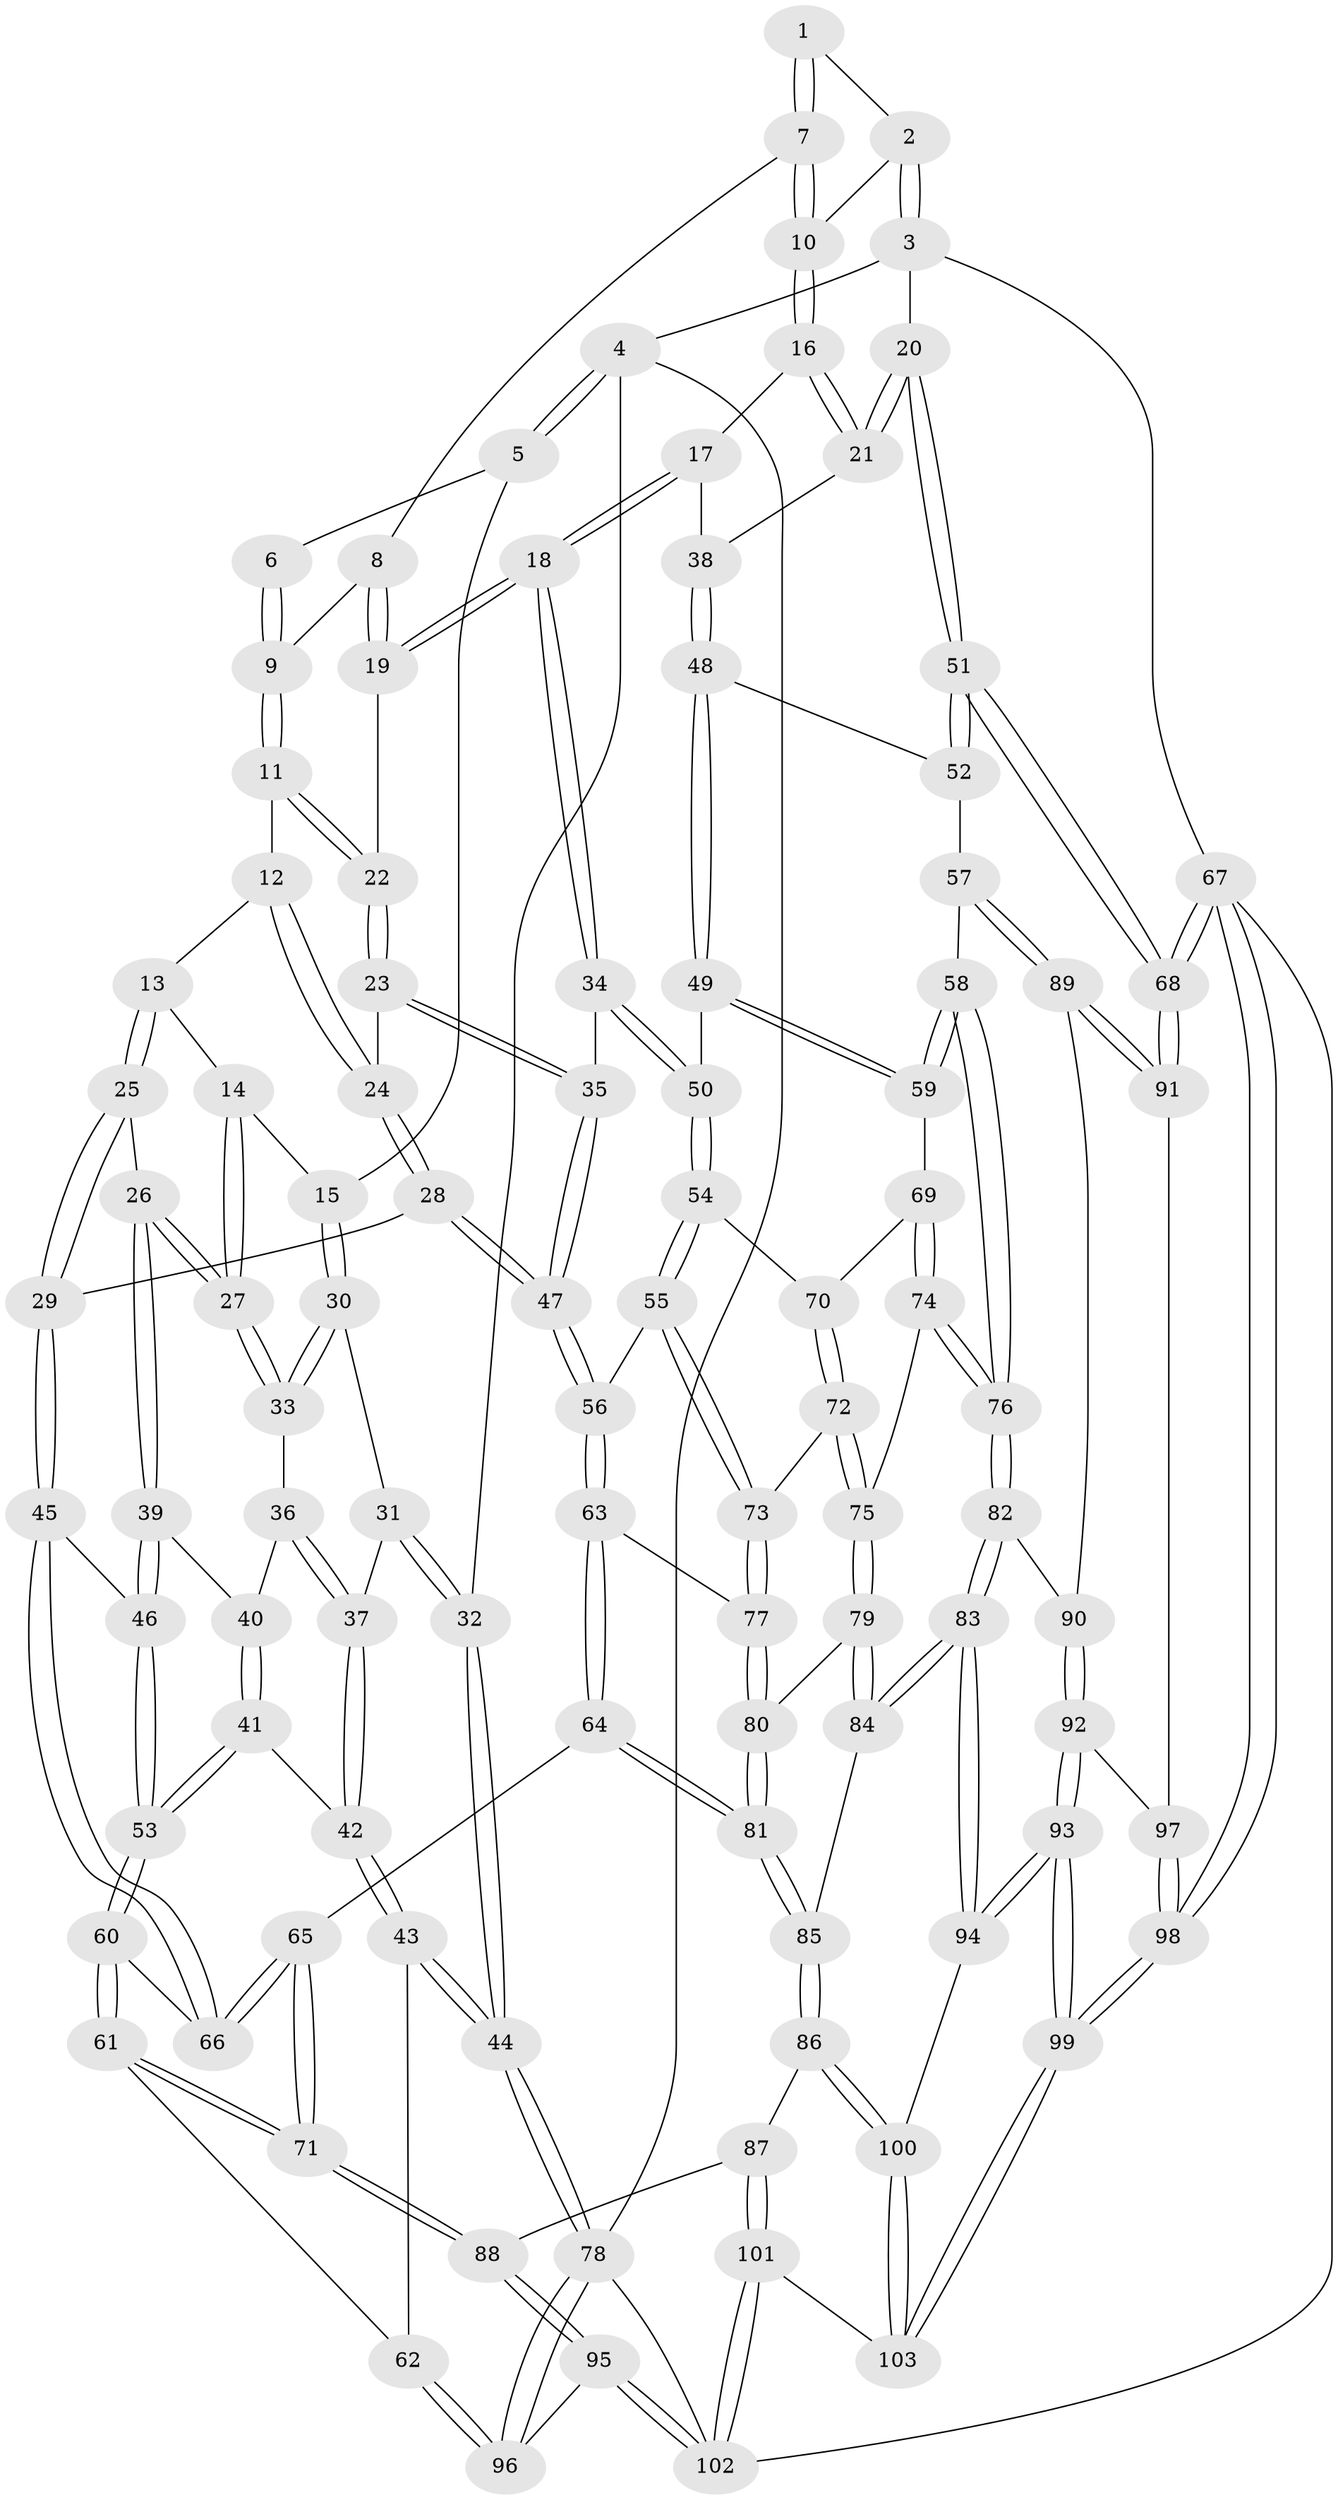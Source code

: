// Generated by graph-tools (version 1.1) at 2025/51/03/09/25 03:51:02]
// undirected, 103 vertices, 254 edges
graph export_dot {
graph [start="1"]
  node [color=gray90,style=filled];
  1 [pos="+0.5599042635586572+0"];
  2 [pos="+1+0"];
  3 [pos="+1+0"];
  4 [pos="+0+0"];
  5 [pos="+0.04987749841483189+0"];
  6 [pos="+0.5391090305828051+0"];
  7 [pos="+0.6340982471952685+0.07036536646050194"];
  8 [pos="+0.6322529779817362+0.07386302351196719"];
  9 [pos="+0.45381128512617624+0.08120912727478229"];
  10 [pos="+0.7697512756681282+0.07642814486678969"];
  11 [pos="+0.4435770487775686+0.0982240719434984"];
  12 [pos="+0.44305749049187354+0.09853433707346773"];
  13 [pos="+0.3945605161489979+0.11236582296295664"];
  14 [pos="+0.20280655379999968+0.023853981720130674"];
  15 [pos="+0.19760913456014811+0.020771524264469467"];
  16 [pos="+0.7905356001749705+0.15554283300031002"];
  17 [pos="+0.7861357379852115+0.1646128951442352"];
  18 [pos="+0.7022643278655017+0.26186339879220255"];
  19 [pos="+0.6234914570650069+0.1149248433931455"];
  20 [pos="+1+0"];
  21 [pos="+1+0.1493579461646744"];
  22 [pos="+0.5487038348203431+0.15991347541434"];
  23 [pos="+0.5477079776386065+0.18198631119918815"];
  24 [pos="+0.49591543901548496+0.27273182386820116"];
  25 [pos="+0.36884846002241684+0.25589503783014383"];
  26 [pos="+0.3417575905738965+0.25671232662683136"];
  27 [pos="+0.33725062472734146+0.2529970724181447"];
  28 [pos="+0.4831112269829991+0.33169812035786583"];
  29 [pos="+0.4501836779745249+0.330699629149474"];
  30 [pos="+0.19364854314679203+0.03932272778376137"];
  31 [pos="+0.02509072043659902+0.19176853583102263"];
  32 [pos="+0+0.10192380357200512"];
  33 [pos="+0.17758357177563594+0.17772501082825382"];
  34 [pos="+0.6957548122267425+0.28864961954316437"];
  35 [pos="+0.6952743770635991+0.2888750638158568"];
  36 [pos="+0.15877538164576416+0.2253887526439613"];
  37 [pos="+0.113412435597858+0.2524711587956837"];
  38 [pos="+0.8987868279978731+0.2890053383435467"];
  39 [pos="+0.25822641660569307+0.3127136175813476"];
  40 [pos="+0.19950860335526363+0.27268405477147867"];
  41 [pos="+0.1673472520859067+0.3716334064777659"];
  42 [pos="+0.05515735918838509+0.34943211110312317"];
  43 [pos="+0+0.49227009748920936"];
  44 [pos="+0+0.49211866270847215"];
  45 [pos="+0.3917071482358802+0.3872745019289111"];
  46 [pos="+0.2578945202845959+0.3752853318560647"];
  47 [pos="+0.565971450207834+0.37869614517960365"];
  48 [pos="+0.8690780555179277+0.3475269145263633"];
  49 [pos="+0.8193448121879574+0.3653463931229486"];
  50 [pos="+0.8050100091685084+0.36004116810728737"];
  51 [pos="+1+0.4622163935621603"];
  52 [pos="+0.9190885319333868+0.37548945028656744"];
  53 [pos="+0.230308260683441+0.41269474699694886"];
  54 [pos="+0.7156768894804089+0.45867760503562954"];
  55 [pos="+0.5870869586437268+0.44193175926510836"];
  56 [pos="+0.570370835849803+0.4142112142125469"];
  57 [pos="+0.9201208245050827+0.5677388496370873"];
  58 [pos="+0.8996310745237586+0.5660064598781422"];
  59 [pos="+0.8255804431352941+0.46779212732672903"];
  60 [pos="+0.22779825819552513+0.449325280035402"];
  61 [pos="+0.1879505251508462+0.5895322906690867"];
  62 [pos="+0.0029619924721538704+0.550882179059386"];
  63 [pos="+0.44625069834271197+0.5315173487289991"];
  64 [pos="+0.4004382625337776+0.5691534884801065"];
  65 [pos="+0.37654427410617625+0.5612516903175674"];
  66 [pos="+0.37741071098492635+0.4355301144794582"];
  67 [pos="+1+1"];
  68 [pos="+1+0.6149362540858653"];
  69 [pos="+0.752596749581608+0.5084387165099798"];
  70 [pos="+0.741306497689599+0.5044856561120685"];
  71 [pos="+0.20187509563444372+0.6014197108908916"];
  72 [pos="+0.6550635449060213+0.5336478655394267"];
  73 [pos="+0.5987562406506226+0.48086895412952274"];
  74 [pos="+0.7583021068118906+0.5891405073224599"];
  75 [pos="+0.682885841030421+0.6066702682943762"];
  76 [pos="+0.8240239478041232+0.6157972222622489"];
  77 [pos="+0.5658357546649522+0.559830411581227"];
  78 [pos="+0+0.9715584886828358"];
  79 [pos="+0.664756954818214+0.6432732489289026"];
  80 [pos="+0.5399265091703513+0.6438110254172095"];
  81 [pos="+0.4911818221193832+0.6754868994800084"];
  82 [pos="+0.8114943628544063+0.6737137268637525"];
  83 [pos="+0.7165004352019783+0.7634846498669867"];
  84 [pos="+0.7145913295760294+0.7613951884162289"];
  85 [pos="+0.48650447429308014+0.7218223578772747"];
  86 [pos="+0.4695834744179819+0.7605294833482938"];
  87 [pos="+0.2689331255380184+0.7761421210441733"];
  88 [pos="+0.23144916023066409+0.7500533093931783"];
  89 [pos="+1+0.6071995343201994"];
  90 [pos="+0.8533490755437738+0.7065982413367922"];
  91 [pos="+1+0.6173197534323364"];
  92 [pos="+0.8899847096876626+0.7666782785292353"];
  93 [pos="+0.8022370309911191+0.9332349569266061"];
  94 [pos="+0.7303985100804561+0.8464367744338048"];
  95 [pos="+0.10985124196146807+0.8474562928150089"];
  96 [pos="+0.06517121287131684+0.8424973420431457"];
  97 [pos="+0.9145690335531372+0.7541446455754393"];
  98 [pos="+1+1"];
  99 [pos="+0.9116841288346902+1"];
  100 [pos="+0.5041730486354427+0.8606058115411774"];
  101 [pos="+0.3655971122922693+1"];
  102 [pos="+0.22900159144224072+1"];
  103 [pos="+0.4212500725268298+1"];
  1 -- 2;
  1 -- 7;
  1 -- 7;
  2 -- 3;
  2 -- 3;
  2 -- 10;
  3 -- 4;
  3 -- 20;
  3 -- 67;
  4 -- 5;
  4 -- 5;
  4 -- 32;
  4 -- 78;
  5 -- 6;
  5 -- 15;
  6 -- 9;
  6 -- 9;
  7 -- 8;
  7 -- 10;
  7 -- 10;
  8 -- 9;
  8 -- 19;
  8 -- 19;
  9 -- 11;
  9 -- 11;
  10 -- 16;
  10 -- 16;
  11 -- 12;
  11 -- 22;
  11 -- 22;
  12 -- 13;
  12 -- 24;
  12 -- 24;
  13 -- 14;
  13 -- 25;
  13 -- 25;
  14 -- 15;
  14 -- 27;
  14 -- 27;
  15 -- 30;
  15 -- 30;
  16 -- 17;
  16 -- 21;
  16 -- 21;
  17 -- 18;
  17 -- 18;
  17 -- 38;
  18 -- 19;
  18 -- 19;
  18 -- 34;
  18 -- 34;
  19 -- 22;
  20 -- 21;
  20 -- 21;
  20 -- 51;
  20 -- 51;
  21 -- 38;
  22 -- 23;
  22 -- 23;
  23 -- 24;
  23 -- 35;
  23 -- 35;
  24 -- 28;
  24 -- 28;
  25 -- 26;
  25 -- 29;
  25 -- 29;
  26 -- 27;
  26 -- 27;
  26 -- 39;
  26 -- 39;
  27 -- 33;
  27 -- 33;
  28 -- 29;
  28 -- 47;
  28 -- 47;
  29 -- 45;
  29 -- 45;
  30 -- 31;
  30 -- 33;
  30 -- 33;
  31 -- 32;
  31 -- 32;
  31 -- 37;
  32 -- 44;
  32 -- 44;
  33 -- 36;
  34 -- 35;
  34 -- 50;
  34 -- 50;
  35 -- 47;
  35 -- 47;
  36 -- 37;
  36 -- 37;
  36 -- 40;
  37 -- 42;
  37 -- 42;
  38 -- 48;
  38 -- 48;
  39 -- 40;
  39 -- 46;
  39 -- 46;
  40 -- 41;
  40 -- 41;
  41 -- 42;
  41 -- 53;
  41 -- 53;
  42 -- 43;
  42 -- 43;
  43 -- 44;
  43 -- 44;
  43 -- 62;
  44 -- 78;
  44 -- 78;
  45 -- 46;
  45 -- 66;
  45 -- 66;
  46 -- 53;
  46 -- 53;
  47 -- 56;
  47 -- 56;
  48 -- 49;
  48 -- 49;
  48 -- 52;
  49 -- 50;
  49 -- 59;
  49 -- 59;
  50 -- 54;
  50 -- 54;
  51 -- 52;
  51 -- 52;
  51 -- 68;
  51 -- 68;
  52 -- 57;
  53 -- 60;
  53 -- 60;
  54 -- 55;
  54 -- 55;
  54 -- 70;
  55 -- 56;
  55 -- 73;
  55 -- 73;
  56 -- 63;
  56 -- 63;
  57 -- 58;
  57 -- 89;
  57 -- 89;
  58 -- 59;
  58 -- 59;
  58 -- 76;
  58 -- 76;
  59 -- 69;
  60 -- 61;
  60 -- 61;
  60 -- 66;
  61 -- 62;
  61 -- 71;
  61 -- 71;
  62 -- 96;
  62 -- 96;
  63 -- 64;
  63 -- 64;
  63 -- 77;
  64 -- 65;
  64 -- 81;
  64 -- 81;
  65 -- 66;
  65 -- 66;
  65 -- 71;
  65 -- 71;
  67 -- 68;
  67 -- 68;
  67 -- 98;
  67 -- 98;
  67 -- 102;
  68 -- 91;
  68 -- 91;
  69 -- 70;
  69 -- 74;
  69 -- 74;
  70 -- 72;
  70 -- 72;
  71 -- 88;
  71 -- 88;
  72 -- 73;
  72 -- 75;
  72 -- 75;
  73 -- 77;
  73 -- 77;
  74 -- 75;
  74 -- 76;
  74 -- 76;
  75 -- 79;
  75 -- 79;
  76 -- 82;
  76 -- 82;
  77 -- 80;
  77 -- 80;
  78 -- 96;
  78 -- 96;
  78 -- 102;
  79 -- 80;
  79 -- 84;
  79 -- 84;
  80 -- 81;
  80 -- 81;
  81 -- 85;
  81 -- 85;
  82 -- 83;
  82 -- 83;
  82 -- 90;
  83 -- 84;
  83 -- 84;
  83 -- 94;
  83 -- 94;
  84 -- 85;
  85 -- 86;
  85 -- 86;
  86 -- 87;
  86 -- 100;
  86 -- 100;
  87 -- 88;
  87 -- 101;
  87 -- 101;
  88 -- 95;
  88 -- 95;
  89 -- 90;
  89 -- 91;
  89 -- 91;
  90 -- 92;
  90 -- 92;
  91 -- 97;
  92 -- 93;
  92 -- 93;
  92 -- 97;
  93 -- 94;
  93 -- 94;
  93 -- 99;
  93 -- 99;
  94 -- 100;
  95 -- 96;
  95 -- 102;
  95 -- 102;
  97 -- 98;
  97 -- 98;
  98 -- 99;
  98 -- 99;
  99 -- 103;
  99 -- 103;
  100 -- 103;
  100 -- 103;
  101 -- 102;
  101 -- 102;
  101 -- 103;
}
